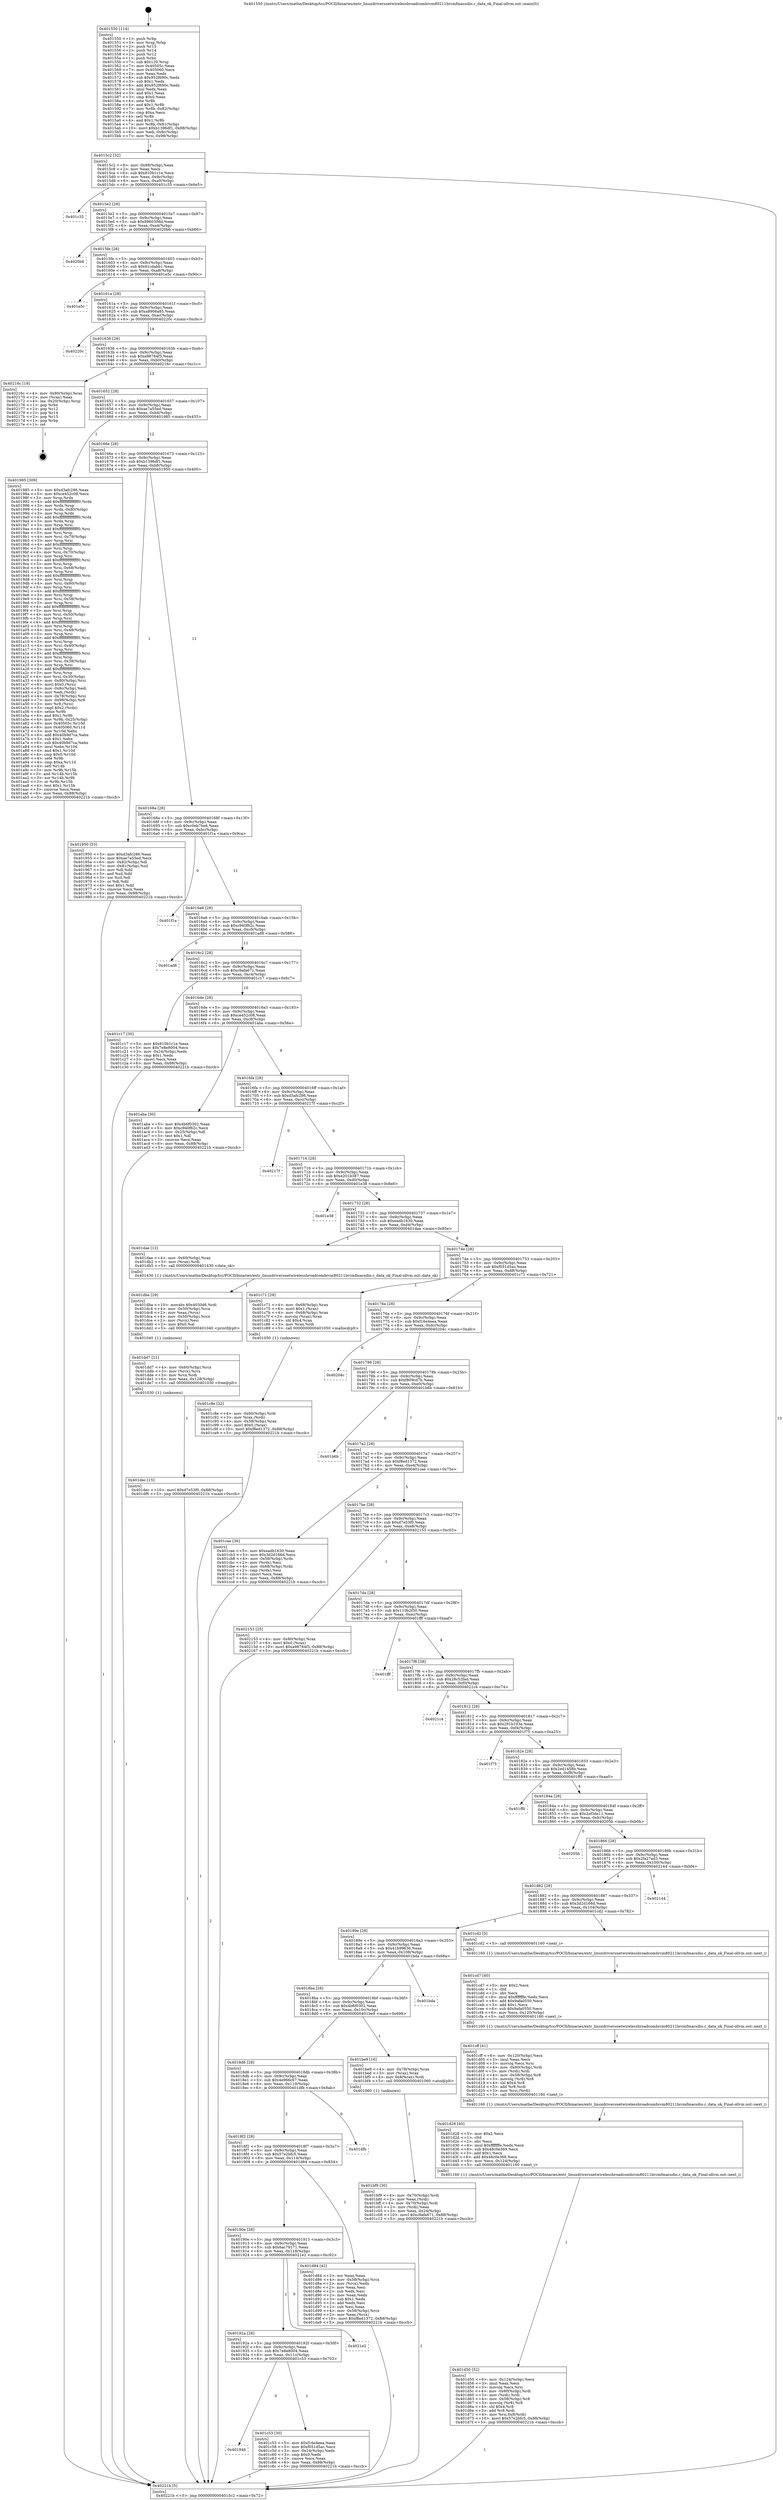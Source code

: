 digraph "0x401550" {
  label = "0x401550 (/mnt/c/Users/mathe/Desktop/tcc/POCII/binaries/extr_linuxdriversnetwirelessbroadcombrcm80211brcmfmacsdio.c_data_ok_Final-ollvm.out::main(0))"
  labelloc = "t"
  node[shape=record]

  Entry [label="",width=0.3,height=0.3,shape=circle,fillcolor=black,style=filled]
  "0x4015c2" [label="{
     0x4015c2 [32]\l
     | [instrs]\l
     &nbsp;&nbsp;0x4015c2 \<+6\>: mov -0x88(%rbp),%eax\l
     &nbsp;&nbsp;0x4015c8 \<+2\>: mov %eax,%ecx\l
     &nbsp;&nbsp;0x4015ca \<+6\>: sub $0x810b1c1e,%ecx\l
     &nbsp;&nbsp;0x4015d0 \<+6\>: mov %eax,-0x9c(%rbp)\l
     &nbsp;&nbsp;0x4015d6 \<+6\>: mov %ecx,-0xa0(%rbp)\l
     &nbsp;&nbsp;0x4015dc \<+6\>: je 0000000000401c35 \<main+0x6e5\>\l
  }"]
  "0x401c35" [label="{
     0x401c35\l
  }", style=dashed]
  "0x4015e2" [label="{
     0x4015e2 [28]\l
     | [instrs]\l
     &nbsp;&nbsp;0x4015e2 \<+5\>: jmp 00000000004015e7 \<main+0x97\>\l
     &nbsp;&nbsp;0x4015e7 \<+6\>: mov -0x9c(%rbp),%eax\l
     &nbsp;&nbsp;0x4015ed \<+5\>: sub $0x896030dd,%eax\l
     &nbsp;&nbsp;0x4015f2 \<+6\>: mov %eax,-0xa4(%rbp)\l
     &nbsp;&nbsp;0x4015f8 \<+6\>: je 00000000004020b6 \<main+0xb66\>\l
  }"]
  Exit [label="",width=0.3,height=0.3,shape=circle,fillcolor=black,style=filled,peripheries=2]
  "0x4020b6" [label="{
     0x4020b6\l
  }", style=dashed]
  "0x4015fe" [label="{
     0x4015fe [28]\l
     | [instrs]\l
     &nbsp;&nbsp;0x4015fe \<+5\>: jmp 0000000000401603 \<main+0xb3\>\l
     &nbsp;&nbsp;0x401603 \<+6\>: mov -0x9c(%rbp),%eax\l
     &nbsp;&nbsp;0x401609 \<+5\>: sub $0x91cdabb1,%eax\l
     &nbsp;&nbsp;0x40160e \<+6\>: mov %eax,-0xa8(%rbp)\l
     &nbsp;&nbsp;0x401614 \<+6\>: je 0000000000401e5c \<main+0x90c\>\l
  }"]
  "0x401dec" [label="{
     0x401dec [15]\l
     | [instrs]\l
     &nbsp;&nbsp;0x401dec \<+10\>: movl $0xd7e53f0,-0x88(%rbp)\l
     &nbsp;&nbsp;0x401df6 \<+5\>: jmp 000000000040221b \<main+0xccb\>\l
  }"]
  "0x401e5c" [label="{
     0x401e5c\l
  }", style=dashed]
  "0x40161a" [label="{
     0x40161a [28]\l
     | [instrs]\l
     &nbsp;&nbsp;0x40161a \<+5\>: jmp 000000000040161f \<main+0xcf\>\l
     &nbsp;&nbsp;0x40161f \<+6\>: mov -0x9c(%rbp),%eax\l
     &nbsp;&nbsp;0x401625 \<+5\>: sub $0xa8906a85,%eax\l
     &nbsp;&nbsp;0x40162a \<+6\>: mov %eax,-0xac(%rbp)\l
     &nbsp;&nbsp;0x401630 \<+6\>: je 000000000040220c \<main+0xcbc\>\l
  }"]
  "0x401dd7" [label="{
     0x401dd7 [21]\l
     | [instrs]\l
     &nbsp;&nbsp;0x401dd7 \<+4\>: mov -0x60(%rbp),%rcx\l
     &nbsp;&nbsp;0x401ddb \<+3\>: mov (%rcx),%rcx\l
     &nbsp;&nbsp;0x401dde \<+3\>: mov %rcx,%rdi\l
     &nbsp;&nbsp;0x401de1 \<+6\>: mov %eax,-0x128(%rbp)\l
     &nbsp;&nbsp;0x401de7 \<+5\>: call 0000000000401030 \<free@plt\>\l
     | [calls]\l
     &nbsp;&nbsp;0x401030 \{1\} (unknown)\l
  }"]
  "0x40220c" [label="{
     0x40220c\l
  }", style=dashed]
  "0x401636" [label="{
     0x401636 [28]\l
     | [instrs]\l
     &nbsp;&nbsp;0x401636 \<+5\>: jmp 000000000040163b \<main+0xeb\>\l
     &nbsp;&nbsp;0x40163b \<+6\>: mov -0x9c(%rbp),%eax\l
     &nbsp;&nbsp;0x401641 \<+5\>: sub $0xa98784f3,%eax\l
     &nbsp;&nbsp;0x401646 \<+6\>: mov %eax,-0xb0(%rbp)\l
     &nbsp;&nbsp;0x40164c \<+6\>: je 000000000040216c \<main+0xc1c\>\l
  }"]
  "0x401dba" [label="{
     0x401dba [29]\l
     | [instrs]\l
     &nbsp;&nbsp;0x401dba \<+10\>: movabs $0x4030d6,%rdi\l
     &nbsp;&nbsp;0x401dc4 \<+4\>: mov -0x50(%rbp),%rcx\l
     &nbsp;&nbsp;0x401dc8 \<+2\>: mov %eax,(%rcx)\l
     &nbsp;&nbsp;0x401dca \<+4\>: mov -0x50(%rbp),%rcx\l
     &nbsp;&nbsp;0x401dce \<+2\>: mov (%rcx),%esi\l
     &nbsp;&nbsp;0x401dd0 \<+2\>: mov $0x0,%al\l
     &nbsp;&nbsp;0x401dd2 \<+5\>: call 0000000000401040 \<printf@plt\>\l
     | [calls]\l
     &nbsp;&nbsp;0x401040 \{1\} (unknown)\l
  }"]
  "0x40216c" [label="{
     0x40216c [19]\l
     | [instrs]\l
     &nbsp;&nbsp;0x40216c \<+4\>: mov -0x80(%rbp),%rax\l
     &nbsp;&nbsp;0x402170 \<+2\>: mov (%rax),%eax\l
     &nbsp;&nbsp;0x402172 \<+4\>: lea -0x20(%rbp),%rsp\l
     &nbsp;&nbsp;0x402176 \<+1\>: pop %rbx\l
     &nbsp;&nbsp;0x402177 \<+2\>: pop %r12\l
     &nbsp;&nbsp;0x402179 \<+2\>: pop %r14\l
     &nbsp;&nbsp;0x40217b \<+2\>: pop %r15\l
     &nbsp;&nbsp;0x40217d \<+1\>: pop %rbp\l
     &nbsp;&nbsp;0x40217e \<+1\>: ret\l
  }"]
  "0x401652" [label="{
     0x401652 [28]\l
     | [instrs]\l
     &nbsp;&nbsp;0x401652 \<+5\>: jmp 0000000000401657 \<main+0x107\>\l
     &nbsp;&nbsp;0x401657 \<+6\>: mov -0x9c(%rbp),%eax\l
     &nbsp;&nbsp;0x40165d \<+5\>: sub $0xae7a55ed,%eax\l
     &nbsp;&nbsp;0x401662 \<+6\>: mov %eax,-0xb4(%rbp)\l
     &nbsp;&nbsp;0x401668 \<+6\>: je 0000000000401985 \<main+0x435\>\l
  }"]
  "0x401d50" [label="{
     0x401d50 [52]\l
     | [instrs]\l
     &nbsp;&nbsp;0x401d50 \<+6\>: mov -0x124(%rbp),%ecx\l
     &nbsp;&nbsp;0x401d56 \<+3\>: imul %eax,%ecx\l
     &nbsp;&nbsp;0x401d59 \<+3\>: movslq %ecx,%rsi\l
     &nbsp;&nbsp;0x401d5c \<+4\>: mov -0x60(%rbp),%rdi\l
     &nbsp;&nbsp;0x401d60 \<+3\>: mov (%rdi),%rdi\l
     &nbsp;&nbsp;0x401d63 \<+4\>: mov -0x58(%rbp),%r8\l
     &nbsp;&nbsp;0x401d67 \<+3\>: movslq (%r8),%r8\l
     &nbsp;&nbsp;0x401d6a \<+4\>: shl $0x4,%r8\l
     &nbsp;&nbsp;0x401d6e \<+3\>: add %r8,%rdi\l
     &nbsp;&nbsp;0x401d71 \<+4\>: mov %rsi,0x8(%rdi)\l
     &nbsp;&nbsp;0x401d75 \<+10\>: movl $0x57e2bfc5,-0x88(%rbp)\l
     &nbsp;&nbsp;0x401d7f \<+5\>: jmp 000000000040221b \<main+0xccb\>\l
  }"]
  "0x401985" [label="{
     0x401985 [309]\l
     | [instrs]\l
     &nbsp;&nbsp;0x401985 \<+5\>: mov $0xd3afc286,%eax\l
     &nbsp;&nbsp;0x40198a \<+5\>: mov $0xce452c08,%ecx\l
     &nbsp;&nbsp;0x40198f \<+3\>: mov %rsp,%rdx\l
     &nbsp;&nbsp;0x401992 \<+4\>: add $0xfffffffffffffff0,%rdx\l
     &nbsp;&nbsp;0x401996 \<+3\>: mov %rdx,%rsp\l
     &nbsp;&nbsp;0x401999 \<+4\>: mov %rdx,-0x80(%rbp)\l
     &nbsp;&nbsp;0x40199d \<+3\>: mov %rsp,%rdx\l
     &nbsp;&nbsp;0x4019a0 \<+4\>: add $0xfffffffffffffff0,%rdx\l
     &nbsp;&nbsp;0x4019a4 \<+3\>: mov %rdx,%rsp\l
     &nbsp;&nbsp;0x4019a7 \<+3\>: mov %rsp,%rsi\l
     &nbsp;&nbsp;0x4019aa \<+4\>: add $0xfffffffffffffff0,%rsi\l
     &nbsp;&nbsp;0x4019ae \<+3\>: mov %rsi,%rsp\l
     &nbsp;&nbsp;0x4019b1 \<+4\>: mov %rsi,-0x78(%rbp)\l
     &nbsp;&nbsp;0x4019b5 \<+3\>: mov %rsp,%rsi\l
     &nbsp;&nbsp;0x4019b8 \<+4\>: add $0xfffffffffffffff0,%rsi\l
     &nbsp;&nbsp;0x4019bc \<+3\>: mov %rsi,%rsp\l
     &nbsp;&nbsp;0x4019bf \<+4\>: mov %rsi,-0x70(%rbp)\l
     &nbsp;&nbsp;0x4019c3 \<+3\>: mov %rsp,%rsi\l
     &nbsp;&nbsp;0x4019c6 \<+4\>: add $0xfffffffffffffff0,%rsi\l
     &nbsp;&nbsp;0x4019ca \<+3\>: mov %rsi,%rsp\l
     &nbsp;&nbsp;0x4019cd \<+4\>: mov %rsi,-0x68(%rbp)\l
     &nbsp;&nbsp;0x4019d1 \<+3\>: mov %rsp,%rsi\l
     &nbsp;&nbsp;0x4019d4 \<+4\>: add $0xfffffffffffffff0,%rsi\l
     &nbsp;&nbsp;0x4019d8 \<+3\>: mov %rsi,%rsp\l
     &nbsp;&nbsp;0x4019db \<+4\>: mov %rsi,-0x60(%rbp)\l
     &nbsp;&nbsp;0x4019df \<+3\>: mov %rsp,%rsi\l
     &nbsp;&nbsp;0x4019e2 \<+4\>: add $0xfffffffffffffff0,%rsi\l
     &nbsp;&nbsp;0x4019e6 \<+3\>: mov %rsi,%rsp\l
     &nbsp;&nbsp;0x4019e9 \<+4\>: mov %rsi,-0x58(%rbp)\l
     &nbsp;&nbsp;0x4019ed \<+3\>: mov %rsp,%rsi\l
     &nbsp;&nbsp;0x4019f0 \<+4\>: add $0xfffffffffffffff0,%rsi\l
     &nbsp;&nbsp;0x4019f4 \<+3\>: mov %rsi,%rsp\l
     &nbsp;&nbsp;0x4019f7 \<+4\>: mov %rsi,-0x50(%rbp)\l
     &nbsp;&nbsp;0x4019fb \<+3\>: mov %rsp,%rsi\l
     &nbsp;&nbsp;0x4019fe \<+4\>: add $0xfffffffffffffff0,%rsi\l
     &nbsp;&nbsp;0x401a02 \<+3\>: mov %rsi,%rsp\l
     &nbsp;&nbsp;0x401a05 \<+4\>: mov %rsi,-0x48(%rbp)\l
     &nbsp;&nbsp;0x401a09 \<+3\>: mov %rsp,%rsi\l
     &nbsp;&nbsp;0x401a0c \<+4\>: add $0xfffffffffffffff0,%rsi\l
     &nbsp;&nbsp;0x401a10 \<+3\>: mov %rsi,%rsp\l
     &nbsp;&nbsp;0x401a13 \<+4\>: mov %rsi,-0x40(%rbp)\l
     &nbsp;&nbsp;0x401a17 \<+3\>: mov %rsp,%rsi\l
     &nbsp;&nbsp;0x401a1a \<+4\>: add $0xfffffffffffffff0,%rsi\l
     &nbsp;&nbsp;0x401a1e \<+3\>: mov %rsi,%rsp\l
     &nbsp;&nbsp;0x401a21 \<+4\>: mov %rsi,-0x38(%rbp)\l
     &nbsp;&nbsp;0x401a25 \<+3\>: mov %rsp,%rsi\l
     &nbsp;&nbsp;0x401a28 \<+4\>: add $0xfffffffffffffff0,%rsi\l
     &nbsp;&nbsp;0x401a2c \<+3\>: mov %rsi,%rsp\l
     &nbsp;&nbsp;0x401a2f \<+4\>: mov %rsi,-0x30(%rbp)\l
     &nbsp;&nbsp;0x401a33 \<+4\>: mov -0x80(%rbp),%rsi\l
     &nbsp;&nbsp;0x401a37 \<+6\>: movl $0x0,(%rsi)\l
     &nbsp;&nbsp;0x401a3d \<+6\>: mov -0x8c(%rbp),%edi\l
     &nbsp;&nbsp;0x401a43 \<+2\>: mov %edi,(%rdx)\l
     &nbsp;&nbsp;0x401a45 \<+4\>: mov -0x78(%rbp),%rsi\l
     &nbsp;&nbsp;0x401a49 \<+7\>: mov -0x98(%rbp),%r8\l
     &nbsp;&nbsp;0x401a50 \<+3\>: mov %r8,(%rsi)\l
     &nbsp;&nbsp;0x401a53 \<+3\>: cmpl $0x2,(%rdx)\l
     &nbsp;&nbsp;0x401a56 \<+4\>: setne %r9b\l
     &nbsp;&nbsp;0x401a5a \<+4\>: and $0x1,%r9b\l
     &nbsp;&nbsp;0x401a5e \<+4\>: mov %r9b,-0x25(%rbp)\l
     &nbsp;&nbsp;0x401a62 \<+8\>: mov 0x40505c,%r10d\l
     &nbsp;&nbsp;0x401a6a \<+8\>: mov 0x405060,%r11d\l
     &nbsp;&nbsp;0x401a72 \<+3\>: mov %r10d,%ebx\l
     &nbsp;&nbsp;0x401a75 \<+6\>: add $0x40b9d7ca,%ebx\l
     &nbsp;&nbsp;0x401a7b \<+3\>: sub $0x1,%ebx\l
     &nbsp;&nbsp;0x401a7e \<+6\>: sub $0x40b9d7ca,%ebx\l
     &nbsp;&nbsp;0x401a84 \<+4\>: imul %ebx,%r10d\l
     &nbsp;&nbsp;0x401a88 \<+4\>: and $0x1,%r10d\l
     &nbsp;&nbsp;0x401a8c \<+4\>: cmp $0x0,%r10d\l
     &nbsp;&nbsp;0x401a90 \<+4\>: sete %r9b\l
     &nbsp;&nbsp;0x401a94 \<+4\>: cmp $0xa,%r11d\l
     &nbsp;&nbsp;0x401a98 \<+4\>: setl %r14b\l
     &nbsp;&nbsp;0x401a9c \<+3\>: mov %r9b,%r15b\l
     &nbsp;&nbsp;0x401a9f \<+3\>: and %r14b,%r15b\l
     &nbsp;&nbsp;0x401aa2 \<+3\>: xor %r14b,%r9b\l
     &nbsp;&nbsp;0x401aa5 \<+3\>: or %r9b,%r15b\l
     &nbsp;&nbsp;0x401aa8 \<+4\>: test $0x1,%r15b\l
     &nbsp;&nbsp;0x401aac \<+3\>: cmovne %ecx,%eax\l
     &nbsp;&nbsp;0x401aaf \<+6\>: mov %eax,-0x88(%rbp)\l
     &nbsp;&nbsp;0x401ab5 \<+5\>: jmp 000000000040221b \<main+0xccb\>\l
  }"]
  "0x40166e" [label="{
     0x40166e [28]\l
     | [instrs]\l
     &nbsp;&nbsp;0x40166e \<+5\>: jmp 0000000000401673 \<main+0x123\>\l
     &nbsp;&nbsp;0x401673 \<+6\>: mov -0x9c(%rbp),%eax\l
     &nbsp;&nbsp;0x401679 \<+5\>: sub $0xb1396df1,%eax\l
     &nbsp;&nbsp;0x40167e \<+6\>: mov %eax,-0xb8(%rbp)\l
     &nbsp;&nbsp;0x401684 \<+6\>: je 0000000000401950 \<main+0x400\>\l
  }"]
  "0x401d28" [label="{
     0x401d28 [40]\l
     | [instrs]\l
     &nbsp;&nbsp;0x401d28 \<+5\>: mov $0x2,%ecx\l
     &nbsp;&nbsp;0x401d2d \<+1\>: cltd\l
     &nbsp;&nbsp;0x401d2e \<+2\>: idiv %ecx\l
     &nbsp;&nbsp;0x401d30 \<+6\>: imul $0xfffffffe,%edx,%ecx\l
     &nbsp;&nbsp;0x401d36 \<+6\>: sub $0x48c0e369,%ecx\l
     &nbsp;&nbsp;0x401d3c \<+3\>: add $0x1,%ecx\l
     &nbsp;&nbsp;0x401d3f \<+6\>: add $0x48c0e369,%ecx\l
     &nbsp;&nbsp;0x401d45 \<+6\>: mov %ecx,-0x124(%rbp)\l
     &nbsp;&nbsp;0x401d4b \<+5\>: call 0000000000401160 \<next_i\>\l
     | [calls]\l
     &nbsp;&nbsp;0x401160 \{1\} (/mnt/c/Users/mathe/Desktop/tcc/POCII/binaries/extr_linuxdriversnetwirelessbroadcombrcm80211brcmfmacsdio.c_data_ok_Final-ollvm.out::next_i)\l
  }"]
  "0x401950" [label="{
     0x401950 [53]\l
     | [instrs]\l
     &nbsp;&nbsp;0x401950 \<+5\>: mov $0xd3afc286,%eax\l
     &nbsp;&nbsp;0x401955 \<+5\>: mov $0xae7a55ed,%ecx\l
     &nbsp;&nbsp;0x40195a \<+6\>: mov -0x82(%rbp),%dl\l
     &nbsp;&nbsp;0x401960 \<+7\>: mov -0x81(%rbp),%sil\l
     &nbsp;&nbsp;0x401967 \<+3\>: mov %dl,%dil\l
     &nbsp;&nbsp;0x40196a \<+3\>: and %sil,%dil\l
     &nbsp;&nbsp;0x40196d \<+3\>: xor %sil,%dl\l
     &nbsp;&nbsp;0x401970 \<+3\>: or %dl,%dil\l
     &nbsp;&nbsp;0x401973 \<+4\>: test $0x1,%dil\l
     &nbsp;&nbsp;0x401977 \<+3\>: cmovne %ecx,%eax\l
     &nbsp;&nbsp;0x40197a \<+6\>: mov %eax,-0x88(%rbp)\l
     &nbsp;&nbsp;0x401980 \<+5\>: jmp 000000000040221b \<main+0xccb\>\l
  }"]
  "0x40168a" [label="{
     0x40168a [28]\l
     | [instrs]\l
     &nbsp;&nbsp;0x40168a \<+5\>: jmp 000000000040168f \<main+0x13f\>\l
     &nbsp;&nbsp;0x40168f \<+6\>: mov -0x9c(%rbp),%eax\l
     &nbsp;&nbsp;0x401695 \<+5\>: sub $0xc0eb7be6,%eax\l
     &nbsp;&nbsp;0x40169a \<+6\>: mov %eax,-0xbc(%rbp)\l
     &nbsp;&nbsp;0x4016a0 \<+6\>: je 0000000000401f1a \<main+0x9ca\>\l
  }"]
  "0x40221b" [label="{
     0x40221b [5]\l
     | [instrs]\l
     &nbsp;&nbsp;0x40221b \<+5\>: jmp 00000000004015c2 \<main+0x72\>\l
  }"]
  "0x401550" [label="{
     0x401550 [114]\l
     | [instrs]\l
     &nbsp;&nbsp;0x401550 \<+1\>: push %rbp\l
     &nbsp;&nbsp;0x401551 \<+3\>: mov %rsp,%rbp\l
     &nbsp;&nbsp;0x401554 \<+2\>: push %r15\l
     &nbsp;&nbsp;0x401556 \<+2\>: push %r14\l
     &nbsp;&nbsp;0x401558 \<+2\>: push %r12\l
     &nbsp;&nbsp;0x40155a \<+1\>: push %rbx\l
     &nbsp;&nbsp;0x40155b \<+7\>: sub $0x120,%rsp\l
     &nbsp;&nbsp;0x401562 \<+7\>: mov 0x40505c,%eax\l
     &nbsp;&nbsp;0x401569 \<+7\>: mov 0x405060,%ecx\l
     &nbsp;&nbsp;0x401570 \<+2\>: mov %eax,%edx\l
     &nbsp;&nbsp;0x401572 \<+6\>: sub $0x952f690c,%edx\l
     &nbsp;&nbsp;0x401578 \<+3\>: sub $0x1,%edx\l
     &nbsp;&nbsp;0x40157b \<+6\>: add $0x952f690c,%edx\l
     &nbsp;&nbsp;0x401581 \<+3\>: imul %edx,%eax\l
     &nbsp;&nbsp;0x401584 \<+3\>: and $0x1,%eax\l
     &nbsp;&nbsp;0x401587 \<+3\>: cmp $0x0,%eax\l
     &nbsp;&nbsp;0x40158a \<+4\>: sete %r8b\l
     &nbsp;&nbsp;0x40158e \<+4\>: and $0x1,%r8b\l
     &nbsp;&nbsp;0x401592 \<+7\>: mov %r8b,-0x82(%rbp)\l
     &nbsp;&nbsp;0x401599 \<+3\>: cmp $0xa,%ecx\l
     &nbsp;&nbsp;0x40159c \<+4\>: setl %r8b\l
     &nbsp;&nbsp;0x4015a0 \<+4\>: and $0x1,%r8b\l
     &nbsp;&nbsp;0x4015a4 \<+7\>: mov %r8b,-0x81(%rbp)\l
     &nbsp;&nbsp;0x4015ab \<+10\>: movl $0xb1396df1,-0x88(%rbp)\l
     &nbsp;&nbsp;0x4015b5 \<+6\>: mov %edi,-0x8c(%rbp)\l
     &nbsp;&nbsp;0x4015bb \<+7\>: mov %rsi,-0x98(%rbp)\l
  }"]
  "0x401cff" [label="{
     0x401cff [41]\l
     | [instrs]\l
     &nbsp;&nbsp;0x401cff \<+6\>: mov -0x120(%rbp),%ecx\l
     &nbsp;&nbsp;0x401d05 \<+3\>: imul %eax,%ecx\l
     &nbsp;&nbsp;0x401d08 \<+3\>: movslq %ecx,%rsi\l
     &nbsp;&nbsp;0x401d0b \<+4\>: mov -0x60(%rbp),%rdi\l
     &nbsp;&nbsp;0x401d0f \<+3\>: mov (%rdi),%rdi\l
     &nbsp;&nbsp;0x401d12 \<+4\>: mov -0x58(%rbp),%r8\l
     &nbsp;&nbsp;0x401d16 \<+3\>: movslq (%r8),%r8\l
     &nbsp;&nbsp;0x401d19 \<+4\>: shl $0x4,%r8\l
     &nbsp;&nbsp;0x401d1d \<+3\>: add %r8,%rdi\l
     &nbsp;&nbsp;0x401d20 \<+3\>: mov %rsi,(%rdi)\l
     &nbsp;&nbsp;0x401d23 \<+5\>: call 0000000000401160 \<next_i\>\l
     | [calls]\l
     &nbsp;&nbsp;0x401160 \{1\} (/mnt/c/Users/mathe/Desktop/tcc/POCII/binaries/extr_linuxdriversnetwirelessbroadcombrcm80211brcmfmacsdio.c_data_ok_Final-ollvm.out::next_i)\l
  }"]
  "0x401cd7" [label="{
     0x401cd7 [40]\l
     | [instrs]\l
     &nbsp;&nbsp;0x401cd7 \<+5\>: mov $0x2,%ecx\l
     &nbsp;&nbsp;0x401cdc \<+1\>: cltd\l
     &nbsp;&nbsp;0x401cdd \<+2\>: idiv %ecx\l
     &nbsp;&nbsp;0x401cdf \<+6\>: imul $0xfffffffe,%edx,%ecx\l
     &nbsp;&nbsp;0x401ce5 \<+6\>: add $0x9afa0550,%ecx\l
     &nbsp;&nbsp;0x401ceb \<+3\>: add $0x1,%ecx\l
     &nbsp;&nbsp;0x401cee \<+6\>: sub $0x9afa0550,%ecx\l
     &nbsp;&nbsp;0x401cf4 \<+6\>: mov %ecx,-0x120(%rbp)\l
     &nbsp;&nbsp;0x401cfa \<+5\>: call 0000000000401160 \<next_i\>\l
     | [calls]\l
     &nbsp;&nbsp;0x401160 \{1\} (/mnt/c/Users/mathe/Desktop/tcc/POCII/binaries/extr_linuxdriversnetwirelessbroadcombrcm80211brcmfmacsdio.c_data_ok_Final-ollvm.out::next_i)\l
  }"]
  "0x401f1a" [label="{
     0x401f1a\l
  }", style=dashed]
  "0x4016a6" [label="{
     0x4016a6 [28]\l
     | [instrs]\l
     &nbsp;&nbsp;0x4016a6 \<+5\>: jmp 00000000004016ab \<main+0x15b\>\l
     &nbsp;&nbsp;0x4016ab \<+6\>: mov -0x9c(%rbp),%eax\l
     &nbsp;&nbsp;0x4016b1 \<+5\>: sub $0xc940f62c,%eax\l
     &nbsp;&nbsp;0x4016b6 \<+6\>: mov %eax,-0xc0(%rbp)\l
     &nbsp;&nbsp;0x4016bc \<+6\>: je 0000000000401ad8 \<main+0x588\>\l
  }"]
  "0x401c8e" [label="{
     0x401c8e [32]\l
     | [instrs]\l
     &nbsp;&nbsp;0x401c8e \<+4\>: mov -0x60(%rbp),%rdi\l
     &nbsp;&nbsp;0x401c92 \<+3\>: mov %rax,(%rdi)\l
     &nbsp;&nbsp;0x401c95 \<+4\>: mov -0x58(%rbp),%rax\l
     &nbsp;&nbsp;0x401c99 \<+6\>: movl $0x0,(%rax)\l
     &nbsp;&nbsp;0x401c9f \<+10\>: movl $0xf8ed1372,-0x88(%rbp)\l
     &nbsp;&nbsp;0x401ca9 \<+5\>: jmp 000000000040221b \<main+0xccb\>\l
  }"]
  "0x401ad8" [label="{
     0x401ad8\l
  }", style=dashed]
  "0x4016c2" [label="{
     0x4016c2 [28]\l
     | [instrs]\l
     &nbsp;&nbsp;0x4016c2 \<+5\>: jmp 00000000004016c7 \<main+0x177\>\l
     &nbsp;&nbsp;0x4016c7 \<+6\>: mov -0x9c(%rbp),%eax\l
     &nbsp;&nbsp;0x4016cd \<+5\>: sub $0xc9afa671,%eax\l
     &nbsp;&nbsp;0x4016d2 \<+6\>: mov %eax,-0xc4(%rbp)\l
     &nbsp;&nbsp;0x4016d8 \<+6\>: je 0000000000401c17 \<main+0x6c7\>\l
  }"]
  "0x401946" [label="{
     0x401946\l
  }", style=dashed]
  "0x401c17" [label="{
     0x401c17 [30]\l
     | [instrs]\l
     &nbsp;&nbsp;0x401c17 \<+5\>: mov $0x810b1c1e,%eax\l
     &nbsp;&nbsp;0x401c1c \<+5\>: mov $0x7e8e8004,%ecx\l
     &nbsp;&nbsp;0x401c21 \<+3\>: mov -0x24(%rbp),%edx\l
     &nbsp;&nbsp;0x401c24 \<+3\>: cmp $0x1,%edx\l
     &nbsp;&nbsp;0x401c27 \<+3\>: cmovl %ecx,%eax\l
     &nbsp;&nbsp;0x401c2a \<+6\>: mov %eax,-0x88(%rbp)\l
     &nbsp;&nbsp;0x401c30 \<+5\>: jmp 000000000040221b \<main+0xccb\>\l
  }"]
  "0x4016de" [label="{
     0x4016de [28]\l
     | [instrs]\l
     &nbsp;&nbsp;0x4016de \<+5\>: jmp 00000000004016e3 \<main+0x193\>\l
     &nbsp;&nbsp;0x4016e3 \<+6\>: mov -0x9c(%rbp),%eax\l
     &nbsp;&nbsp;0x4016e9 \<+5\>: sub $0xce452c08,%eax\l
     &nbsp;&nbsp;0x4016ee \<+6\>: mov %eax,-0xc8(%rbp)\l
     &nbsp;&nbsp;0x4016f4 \<+6\>: je 0000000000401aba \<main+0x56a\>\l
  }"]
  "0x401c53" [label="{
     0x401c53 [30]\l
     | [instrs]\l
     &nbsp;&nbsp;0x401c53 \<+5\>: mov $0xf16e4eea,%eax\l
     &nbsp;&nbsp;0x401c58 \<+5\>: mov $0xf051d5ac,%ecx\l
     &nbsp;&nbsp;0x401c5d \<+3\>: mov -0x24(%rbp),%edx\l
     &nbsp;&nbsp;0x401c60 \<+3\>: cmp $0x0,%edx\l
     &nbsp;&nbsp;0x401c63 \<+3\>: cmove %ecx,%eax\l
     &nbsp;&nbsp;0x401c66 \<+6\>: mov %eax,-0x88(%rbp)\l
     &nbsp;&nbsp;0x401c6c \<+5\>: jmp 000000000040221b \<main+0xccb\>\l
  }"]
  "0x401aba" [label="{
     0x401aba [30]\l
     | [instrs]\l
     &nbsp;&nbsp;0x401aba \<+5\>: mov $0x4b6f0302,%eax\l
     &nbsp;&nbsp;0x401abf \<+5\>: mov $0xc940f62c,%ecx\l
     &nbsp;&nbsp;0x401ac4 \<+3\>: mov -0x25(%rbp),%dl\l
     &nbsp;&nbsp;0x401ac7 \<+3\>: test $0x1,%dl\l
     &nbsp;&nbsp;0x401aca \<+3\>: cmovne %ecx,%eax\l
     &nbsp;&nbsp;0x401acd \<+6\>: mov %eax,-0x88(%rbp)\l
     &nbsp;&nbsp;0x401ad3 \<+5\>: jmp 000000000040221b \<main+0xccb\>\l
  }"]
  "0x4016fa" [label="{
     0x4016fa [28]\l
     | [instrs]\l
     &nbsp;&nbsp;0x4016fa \<+5\>: jmp 00000000004016ff \<main+0x1af\>\l
     &nbsp;&nbsp;0x4016ff \<+6\>: mov -0x9c(%rbp),%eax\l
     &nbsp;&nbsp;0x401705 \<+5\>: sub $0xd3afc286,%eax\l
     &nbsp;&nbsp;0x40170a \<+6\>: mov %eax,-0xcc(%rbp)\l
     &nbsp;&nbsp;0x401710 \<+6\>: je 000000000040217f \<main+0xc2f\>\l
  }"]
  "0x40192a" [label="{
     0x40192a [28]\l
     | [instrs]\l
     &nbsp;&nbsp;0x40192a \<+5\>: jmp 000000000040192f \<main+0x3df\>\l
     &nbsp;&nbsp;0x40192f \<+6\>: mov -0x9c(%rbp),%eax\l
     &nbsp;&nbsp;0x401935 \<+5\>: sub $0x7e8e8004,%eax\l
     &nbsp;&nbsp;0x40193a \<+6\>: mov %eax,-0x11c(%rbp)\l
     &nbsp;&nbsp;0x401940 \<+6\>: je 0000000000401c53 \<main+0x703\>\l
  }"]
  "0x40217f" [label="{
     0x40217f\l
  }", style=dashed]
  "0x401716" [label="{
     0x401716 [28]\l
     | [instrs]\l
     &nbsp;&nbsp;0x401716 \<+5\>: jmp 000000000040171b \<main+0x1cb\>\l
     &nbsp;&nbsp;0x40171b \<+6\>: mov -0x9c(%rbp),%eax\l
     &nbsp;&nbsp;0x401721 \<+5\>: sub $0xe201b387,%eax\l
     &nbsp;&nbsp;0x401726 \<+6\>: mov %eax,-0xd0(%rbp)\l
     &nbsp;&nbsp;0x40172c \<+6\>: je 0000000000401e38 \<main+0x8e8\>\l
  }"]
  "0x4021e2" [label="{
     0x4021e2\l
  }", style=dashed]
  "0x401e38" [label="{
     0x401e38\l
  }", style=dashed]
  "0x401732" [label="{
     0x401732 [28]\l
     | [instrs]\l
     &nbsp;&nbsp;0x401732 \<+5\>: jmp 0000000000401737 \<main+0x1e7\>\l
     &nbsp;&nbsp;0x401737 \<+6\>: mov -0x9c(%rbp),%eax\l
     &nbsp;&nbsp;0x40173d \<+5\>: sub $0xeadb1630,%eax\l
     &nbsp;&nbsp;0x401742 \<+6\>: mov %eax,-0xd4(%rbp)\l
     &nbsp;&nbsp;0x401748 \<+6\>: je 0000000000401dae \<main+0x85e\>\l
  }"]
  "0x40190e" [label="{
     0x40190e [28]\l
     | [instrs]\l
     &nbsp;&nbsp;0x40190e \<+5\>: jmp 0000000000401913 \<main+0x3c3\>\l
     &nbsp;&nbsp;0x401913 \<+6\>: mov -0x9c(%rbp),%eax\l
     &nbsp;&nbsp;0x401919 \<+5\>: sub $0x6ac79171,%eax\l
     &nbsp;&nbsp;0x40191e \<+6\>: mov %eax,-0x118(%rbp)\l
     &nbsp;&nbsp;0x401924 \<+6\>: je 00000000004021e2 \<main+0xc92\>\l
  }"]
  "0x401dae" [label="{
     0x401dae [12]\l
     | [instrs]\l
     &nbsp;&nbsp;0x401dae \<+4\>: mov -0x60(%rbp),%rax\l
     &nbsp;&nbsp;0x401db2 \<+3\>: mov (%rax),%rdi\l
     &nbsp;&nbsp;0x401db5 \<+5\>: call 0000000000401430 \<data_ok\>\l
     | [calls]\l
     &nbsp;&nbsp;0x401430 \{1\} (/mnt/c/Users/mathe/Desktop/tcc/POCII/binaries/extr_linuxdriversnetwirelessbroadcombrcm80211brcmfmacsdio.c_data_ok_Final-ollvm.out::data_ok)\l
  }"]
  "0x40174e" [label="{
     0x40174e [28]\l
     | [instrs]\l
     &nbsp;&nbsp;0x40174e \<+5\>: jmp 0000000000401753 \<main+0x203\>\l
     &nbsp;&nbsp;0x401753 \<+6\>: mov -0x9c(%rbp),%eax\l
     &nbsp;&nbsp;0x401759 \<+5\>: sub $0xf051d5ac,%eax\l
     &nbsp;&nbsp;0x40175e \<+6\>: mov %eax,-0xd8(%rbp)\l
     &nbsp;&nbsp;0x401764 \<+6\>: je 0000000000401c71 \<main+0x721\>\l
  }"]
  "0x401d84" [label="{
     0x401d84 [42]\l
     | [instrs]\l
     &nbsp;&nbsp;0x401d84 \<+2\>: xor %eax,%eax\l
     &nbsp;&nbsp;0x401d86 \<+4\>: mov -0x58(%rbp),%rcx\l
     &nbsp;&nbsp;0x401d8a \<+2\>: mov (%rcx),%edx\l
     &nbsp;&nbsp;0x401d8c \<+2\>: mov %eax,%esi\l
     &nbsp;&nbsp;0x401d8e \<+2\>: sub %edx,%esi\l
     &nbsp;&nbsp;0x401d90 \<+2\>: mov %eax,%edx\l
     &nbsp;&nbsp;0x401d92 \<+3\>: sub $0x1,%edx\l
     &nbsp;&nbsp;0x401d95 \<+2\>: add %edx,%esi\l
     &nbsp;&nbsp;0x401d97 \<+2\>: sub %esi,%eax\l
     &nbsp;&nbsp;0x401d99 \<+4\>: mov -0x58(%rbp),%rcx\l
     &nbsp;&nbsp;0x401d9d \<+2\>: mov %eax,(%rcx)\l
     &nbsp;&nbsp;0x401d9f \<+10\>: movl $0xf8ed1372,-0x88(%rbp)\l
     &nbsp;&nbsp;0x401da9 \<+5\>: jmp 000000000040221b \<main+0xccb\>\l
  }"]
  "0x401c71" [label="{
     0x401c71 [29]\l
     | [instrs]\l
     &nbsp;&nbsp;0x401c71 \<+4\>: mov -0x68(%rbp),%rax\l
     &nbsp;&nbsp;0x401c75 \<+6\>: movl $0x1,(%rax)\l
     &nbsp;&nbsp;0x401c7b \<+4\>: mov -0x68(%rbp),%rax\l
     &nbsp;&nbsp;0x401c7f \<+3\>: movslq (%rax),%rax\l
     &nbsp;&nbsp;0x401c82 \<+4\>: shl $0x4,%rax\l
     &nbsp;&nbsp;0x401c86 \<+3\>: mov %rax,%rdi\l
     &nbsp;&nbsp;0x401c89 \<+5\>: call 0000000000401050 \<malloc@plt\>\l
     | [calls]\l
     &nbsp;&nbsp;0x401050 \{1\} (unknown)\l
  }"]
  "0x40176a" [label="{
     0x40176a [28]\l
     | [instrs]\l
     &nbsp;&nbsp;0x40176a \<+5\>: jmp 000000000040176f \<main+0x21f\>\l
     &nbsp;&nbsp;0x40176f \<+6\>: mov -0x9c(%rbp),%eax\l
     &nbsp;&nbsp;0x401775 \<+5\>: sub $0xf16e4eea,%eax\l
     &nbsp;&nbsp;0x40177a \<+6\>: mov %eax,-0xdc(%rbp)\l
     &nbsp;&nbsp;0x401780 \<+6\>: je 000000000040204c \<main+0xafc\>\l
  }"]
  "0x4018f2" [label="{
     0x4018f2 [28]\l
     | [instrs]\l
     &nbsp;&nbsp;0x4018f2 \<+5\>: jmp 00000000004018f7 \<main+0x3a7\>\l
     &nbsp;&nbsp;0x4018f7 \<+6\>: mov -0x9c(%rbp),%eax\l
     &nbsp;&nbsp;0x4018fd \<+5\>: sub $0x57e2bfc5,%eax\l
     &nbsp;&nbsp;0x401902 \<+6\>: mov %eax,-0x114(%rbp)\l
     &nbsp;&nbsp;0x401908 \<+6\>: je 0000000000401d84 \<main+0x834\>\l
  }"]
  "0x40204c" [label="{
     0x40204c\l
  }", style=dashed]
  "0x401786" [label="{
     0x401786 [28]\l
     | [instrs]\l
     &nbsp;&nbsp;0x401786 \<+5\>: jmp 000000000040178b \<main+0x23b\>\l
     &nbsp;&nbsp;0x40178b \<+6\>: mov -0x9c(%rbp),%eax\l
     &nbsp;&nbsp;0x401791 \<+5\>: sub $0xf809cd7b,%eax\l
     &nbsp;&nbsp;0x401796 \<+6\>: mov %eax,-0xe0(%rbp)\l
     &nbsp;&nbsp;0x40179c \<+6\>: je 0000000000401b6b \<main+0x61b\>\l
  }"]
  "0x401dfb" [label="{
     0x401dfb\l
  }", style=dashed]
  "0x401b6b" [label="{
     0x401b6b\l
  }", style=dashed]
  "0x4017a2" [label="{
     0x4017a2 [28]\l
     | [instrs]\l
     &nbsp;&nbsp;0x4017a2 \<+5\>: jmp 00000000004017a7 \<main+0x257\>\l
     &nbsp;&nbsp;0x4017a7 \<+6\>: mov -0x9c(%rbp),%eax\l
     &nbsp;&nbsp;0x4017ad \<+5\>: sub $0xf8ed1372,%eax\l
     &nbsp;&nbsp;0x4017b2 \<+6\>: mov %eax,-0xe4(%rbp)\l
     &nbsp;&nbsp;0x4017b8 \<+6\>: je 0000000000401cae \<main+0x75e\>\l
  }"]
  "0x401bf9" [label="{
     0x401bf9 [30]\l
     | [instrs]\l
     &nbsp;&nbsp;0x401bf9 \<+4\>: mov -0x70(%rbp),%rdi\l
     &nbsp;&nbsp;0x401bfd \<+2\>: mov %eax,(%rdi)\l
     &nbsp;&nbsp;0x401bff \<+4\>: mov -0x70(%rbp),%rdi\l
     &nbsp;&nbsp;0x401c03 \<+2\>: mov (%rdi),%eax\l
     &nbsp;&nbsp;0x401c05 \<+3\>: mov %eax,-0x24(%rbp)\l
     &nbsp;&nbsp;0x401c08 \<+10\>: movl $0xc9afa671,-0x88(%rbp)\l
     &nbsp;&nbsp;0x401c12 \<+5\>: jmp 000000000040221b \<main+0xccb\>\l
  }"]
  "0x401cae" [label="{
     0x401cae [36]\l
     | [instrs]\l
     &nbsp;&nbsp;0x401cae \<+5\>: mov $0xeadb1630,%eax\l
     &nbsp;&nbsp;0x401cb3 \<+5\>: mov $0x3d2d166d,%ecx\l
     &nbsp;&nbsp;0x401cb8 \<+4\>: mov -0x58(%rbp),%rdx\l
     &nbsp;&nbsp;0x401cbc \<+2\>: mov (%rdx),%esi\l
     &nbsp;&nbsp;0x401cbe \<+4\>: mov -0x68(%rbp),%rdx\l
     &nbsp;&nbsp;0x401cc2 \<+2\>: cmp (%rdx),%esi\l
     &nbsp;&nbsp;0x401cc4 \<+3\>: cmovl %ecx,%eax\l
     &nbsp;&nbsp;0x401cc7 \<+6\>: mov %eax,-0x88(%rbp)\l
     &nbsp;&nbsp;0x401ccd \<+5\>: jmp 000000000040221b \<main+0xccb\>\l
  }"]
  "0x4017be" [label="{
     0x4017be [28]\l
     | [instrs]\l
     &nbsp;&nbsp;0x4017be \<+5\>: jmp 00000000004017c3 \<main+0x273\>\l
     &nbsp;&nbsp;0x4017c3 \<+6\>: mov -0x9c(%rbp),%eax\l
     &nbsp;&nbsp;0x4017c9 \<+5\>: sub $0xd7e53f0,%eax\l
     &nbsp;&nbsp;0x4017ce \<+6\>: mov %eax,-0xe8(%rbp)\l
     &nbsp;&nbsp;0x4017d4 \<+6\>: je 0000000000402153 \<main+0xc03\>\l
  }"]
  "0x4018d6" [label="{
     0x4018d6 [28]\l
     | [instrs]\l
     &nbsp;&nbsp;0x4018d6 \<+5\>: jmp 00000000004018db \<main+0x38b\>\l
     &nbsp;&nbsp;0x4018db \<+6\>: mov -0x9c(%rbp),%eax\l
     &nbsp;&nbsp;0x4018e1 \<+5\>: sub $0x4e966c67,%eax\l
     &nbsp;&nbsp;0x4018e6 \<+6\>: mov %eax,-0x110(%rbp)\l
     &nbsp;&nbsp;0x4018ec \<+6\>: je 0000000000401dfb \<main+0x8ab\>\l
  }"]
  "0x402153" [label="{
     0x402153 [25]\l
     | [instrs]\l
     &nbsp;&nbsp;0x402153 \<+4\>: mov -0x80(%rbp),%rax\l
     &nbsp;&nbsp;0x402157 \<+6\>: movl $0x0,(%rax)\l
     &nbsp;&nbsp;0x40215d \<+10\>: movl $0xa98784f3,-0x88(%rbp)\l
     &nbsp;&nbsp;0x402167 \<+5\>: jmp 000000000040221b \<main+0xccb\>\l
  }"]
  "0x4017da" [label="{
     0x4017da [28]\l
     | [instrs]\l
     &nbsp;&nbsp;0x4017da \<+5\>: jmp 00000000004017df \<main+0x28f\>\l
     &nbsp;&nbsp;0x4017df \<+6\>: mov -0x9c(%rbp),%eax\l
     &nbsp;&nbsp;0x4017e5 \<+5\>: sub $0x110b2f30,%eax\l
     &nbsp;&nbsp;0x4017ea \<+6\>: mov %eax,-0xec(%rbp)\l
     &nbsp;&nbsp;0x4017f0 \<+6\>: je 0000000000401fff \<main+0xaaf\>\l
  }"]
  "0x401be9" [label="{
     0x401be9 [16]\l
     | [instrs]\l
     &nbsp;&nbsp;0x401be9 \<+4\>: mov -0x78(%rbp),%rax\l
     &nbsp;&nbsp;0x401bed \<+3\>: mov (%rax),%rax\l
     &nbsp;&nbsp;0x401bf0 \<+4\>: mov 0x8(%rax),%rdi\l
     &nbsp;&nbsp;0x401bf4 \<+5\>: call 0000000000401060 \<atoi@plt\>\l
     | [calls]\l
     &nbsp;&nbsp;0x401060 \{1\} (unknown)\l
  }"]
  "0x401fff" [label="{
     0x401fff\l
  }", style=dashed]
  "0x4017f6" [label="{
     0x4017f6 [28]\l
     | [instrs]\l
     &nbsp;&nbsp;0x4017f6 \<+5\>: jmp 00000000004017fb \<main+0x2ab\>\l
     &nbsp;&nbsp;0x4017fb \<+6\>: mov -0x9c(%rbp),%eax\l
     &nbsp;&nbsp;0x401801 \<+5\>: sub $0x28c52fad,%eax\l
     &nbsp;&nbsp;0x401806 \<+6\>: mov %eax,-0xf0(%rbp)\l
     &nbsp;&nbsp;0x40180c \<+6\>: je 00000000004021c4 \<main+0xc74\>\l
  }"]
  "0x4018ba" [label="{
     0x4018ba [28]\l
     | [instrs]\l
     &nbsp;&nbsp;0x4018ba \<+5\>: jmp 00000000004018bf \<main+0x36f\>\l
     &nbsp;&nbsp;0x4018bf \<+6\>: mov -0x9c(%rbp),%eax\l
     &nbsp;&nbsp;0x4018c5 \<+5\>: sub $0x4b6f0302,%eax\l
     &nbsp;&nbsp;0x4018ca \<+6\>: mov %eax,-0x10c(%rbp)\l
     &nbsp;&nbsp;0x4018d0 \<+6\>: je 0000000000401be9 \<main+0x699\>\l
  }"]
  "0x4021c4" [label="{
     0x4021c4\l
  }", style=dashed]
  "0x401812" [label="{
     0x401812 [28]\l
     | [instrs]\l
     &nbsp;&nbsp;0x401812 \<+5\>: jmp 0000000000401817 \<main+0x2c7\>\l
     &nbsp;&nbsp;0x401817 \<+6\>: mov -0x9c(%rbp),%eax\l
     &nbsp;&nbsp;0x40181d \<+5\>: sub $0x291b103e,%eax\l
     &nbsp;&nbsp;0x401822 \<+6\>: mov %eax,-0xf4(%rbp)\l
     &nbsp;&nbsp;0x401828 \<+6\>: je 0000000000401f75 \<main+0xa25\>\l
  }"]
  "0x401bda" [label="{
     0x401bda\l
  }", style=dashed]
  "0x401f75" [label="{
     0x401f75\l
  }", style=dashed]
  "0x40182e" [label="{
     0x40182e [28]\l
     | [instrs]\l
     &nbsp;&nbsp;0x40182e \<+5\>: jmp 0000000000401833 \<main+0x2e3\>\l
     &nbsp;&nbsp;0x401833 \<+6\>: mov -0x9c(%rbp),%eax\l
     &nbsp;&nbsp;0x401839 \<+5\>: sub $0x2ed1458b,%eax\l
     &nbsp;&nbsp;0x40183e \<+6\>: mov %eax,-0xf8(%rbp)\l
     &nbsp;&nbsp;0x401844 \<+6\>: je 0000000000401ff0 \<main+0xaa0\>\l
  }"]
  "0x40189e" [label="{
     0x40189e [28]\l
     | [instrs]\l
     &nbsp;&nbsp;0x40189e \<+5\>: jmp 00000000004018a3 \<main+0x353\>\l
     &nbsp;&nbsp;0x4018a3 \<+6\>: mov -0x9c(%rbp),%eax\l
     &nbsp;&nbsp;0x4018a9 \<+5\>: sub $0x41b99636,%eax\l
     &nbsp;&nbsp;0x4018ae \<+6\>: mov %eax,-0x108(%rbp)\l
     &nbsp;&nbsp;0x4018b4 \<+6\>: je 0000000000401bda \<main+0x68a\>\l
  }"]
  "0x401ff0" [label="{
     0x401ff0\l
  }", style=dashed]
  "0x40184a" [label="{
     0x40184a [28]\l
     | [instrs]\l
     &nbsp;&nbsp;0x40184a \<+5\>: jmp 000000000040184f \<main+0x2ff\>\l
     &nbsp;&nbsp;0x40184f \<+6\>: mov -0x9c(%rbp),%eax\l
     &nbsp;&nbsp;0x401855 \<+5\>: sub $0x2ef3de11,%eax\l
     &nbsp;&nbsp;0x40185a \<+6\>: mov %eax,-0xfc(%rbp)\l
     &nbsp;&nbsp;0x401860 \<+6\>: je 000000000040205b \<main+0xb0b\>\l
  }"]
  "0x401cd2" [label="{
     0x401cd2 [5]\l
     | [instrs]\l
     &nbsp;&nbsp;0x401cd2 \<+5\>: call 0000000000401160 \<next_i\>\l
     | [calls]\l
     &nbsp;&nbsp;0x401160 \{1\} (/mnt/c/Users/mathe/Desktop/tcc/POCII/binaries/extr_linuxdriversnetwirelessbroadcombrcm80211brcmfmacsdio.c_data_ok_Final-ollvm.out::next_i)\l
  }"]
  "0x40205b" [label="{
     0x40205b\l
  }", style=dashed]
  "0x401866" [label="{
     0x401866 [28]\l
     | [instrs]\l
     &nbsp;&nbsp;0x401866 \<+5\>: jmp 000000000040186b \<main+0x31b\>\l
     &nbsp;&nbsp;0x40186b \<+6\>: mov -0x9c(%rbp),%eax\l
     &nbsp;&nbsp;0x401871 \<+5\>: sub $0x2fa27ad3,%eax\l
     &nbsp;&nbsp;0x401876 \<+6\>: mov %eax,-0x100(%rbp)\l
     &nbsp;&nbsp;0x40187c \<+6\>: je 0000000000402144 \<main+0xbf4\>\l
  }"]
  "0x401882" [label="{
     0x401882 [28]\l
     | [instrs]\l
     &nbsp;&nbsp;0x401882 \<+5\>: jmp 0000000000401887 \<main+0x337\>\l
     &nbsp;&nbsp;0x401887 \<+6\>: mov -0x9c(%rbp),%eax\l
     &nbsp;&nbsp;0x40188d \<+5\>: sub $0x3d2d166d,%eax\l
     &nbsp;&nbsp;0x401892 \<+6\>: mov %eax,-0x104(%rbp)\l
     &nbsp;&nbsp;0x401898 \<+6\>: je 0000000000401cd2 \<main+0x782\>\l
  }"]
  "0x402144" [label="{
     0x402144\l
  }", style=dashed]
  Entry -> "0x401550" [label=" 1"]
  "0x4015c2" -> "0x401c35" [label=" 0"]
  "0x4015c2" -> "0x4015e2" [label=" 14"]
  "0x40216c" -> Exit [label=" 1"]
  "0x4015e2" -> "0x4020b6" [label=" 0"]
  "0x4015e2" -> "0x4015fe" [label=" 14"]
  "0x402153" -> "0x40221b" [label=" 1"]
  "0x4015fe" -> "0x401e5c" [label=" 0"]
  "0x4015fe" -> "0x40161a" [label=" 14"]
  "0x401dec" -> "0x40221b" [label=" 1"]
  "0x40161a" -> "0x40220c" [label=" 0"]
  "0x40161a" -> "0x401636" [label=" 14"]
  "0x401dd7" -> "0x401dec" [label=" 1"]
  "0x401636" -> "0x40216c" [label=" 1"]
  "0x401636" -> "0x401652" [label=" 13"]
  "0x401dba" -> "0x401dd7" [label=" 1"]
  "0x401652" -> "0x401985" [label=" 1"]
  "0x401652" -> "0x40166e" [label=" 12"]
  "0x401dae" -> "0x401dba" [label=" 1"]
  "0x40166e" -> "0x401950" [label=" 1"]
  "0x40166e" -> "0x40168a" [label=" 11"]
  "0x401950" -> "0x40221b" [label=" 1"]
  "0x401550" -> "0x4015c2" [label=" 1"]
  "0x40221b" -> "0x4015c2" [label=" 13"]
  "0x401d84" -> "0x40221b" [label=" 1"]
  "0x401985" -> "0x40221b" [label=" 1"]
  "0x401d50" -> "0x40221b" [label=" 1"]
  "0x40168a" -> "0x401f1a" [label=" 0"]
  "0x40168a" -> "0x4016a6" [label=" 11"]
  "0x401d28" -> "0x401d50" [label=" 1"]
  "0x4016a6" -> "0x401ad8" [label=" 0"]
  "0x4016a6" -> "0x4016c2" [label=" 11"]
  "0x401cff" -> "0x401d28" [label=" 1"]
  "0x4016c2" -> "0x401c17" [label=" 1"]
  "0x4016c2" -> "0x4016de" [label=" 10"]
  "0x401cd7" -> "0x401cff" [label=" 1"]
  "0x4016de" -> "0x401aba" [label=" 1"]
  "0x4016de" -> "0x4016fa" [label=" 9"]
  "0x401aba" -> "0x40221b" [label=" 1"]
  "0x401cd2" -> "0x401cd7" [label=" 1"]
  "0x4016fa" -> "0x40217f" [label=" 0"]
  "0x4016fa" -> "0x401716" [label=" 9"]
  "0x401c8e" -> "0x40221b" [label=" 1"]
  "0x401716" -> "0x401e38" [label=" 0"]
  "0x401716" -> "0x401732" [label=" 9"]
  "0x401c71" -> "0x401c8e" [label=" 1"]
  "0x401732" -> "0x401dae" [label=" 1"]
  "0x401732" -> "0x40174e" [label=" 8"]
  "0x40192a" -> "0x401946" [label=" 0"]
  "0x40174e" -> "0x401c71" [label=" 1"]
  "0x40174e" -> "0x40176a" [label=" 7"]
  "0x40192a" -> "0x401c53" [label=" 1"]
  "0x40176a" -> "0x40204c" [label=" 0"]
  "0x40176a" -> "0x401786" [label=" 7"]
  "0x40190e" -> "0x40192a" [label=" 1"]
  "0x401786" -> "0x401b6b" [label=" 0"]
  "0x401786" -> "0x4017a2" [label=" 7"]
  "0x40190e" -> "0x4021e2" [label=" 0"]
  "0x4017a2" -> "0x401cae" [label=" 2"]
  "0x4017a2" -> "0x4017be" [label=" 5"]
  "0x4018f2" -> "0x40190e" [label=" 1"]
  "0x4017be" -> "0x402153" [label=" 1"]
  "0x4017be" -> "0x4017da" [label=" 4"]
  "0x4018f2" -> "0x401d84" [label=" 1"]
  "0x4017da" -> "0x401fff" [label=" 0"]
  "0x4017da" -> "0x4017f6" [label=" 4"]
  "0x401cae" -> "0x40221b" [label=" 2"]
  "0x4017f6" -> "0x4021c4" [label=" 0"]
  "0x4017f6" -> "0x401812" [label=" 4"]
  "0x4018d6" -> "0x401dfb" [label=" 0"]
  "0x401812" -> "0x401f75" [label=" 0"]
  "0x401812" -> "0x40182e" [label=" 4"]
  "0x401c53" -> "0x40221b" [label=" 1"]
  "0x40182e" -> "0x401ff0" [label=" 0"]
  "0x40182e" -> "0x40184a" [label=" 4"]
  "0x401bf9" -> "0x40221b" [label=" 1"]
  "0x40184a" -> "0x40205b" [label=" 0"]
  "0x40184a" -> "0x401866" [label=" 4"]
  "0x401be9" -> "0x401bf9" [label=" 1"]
  "0x401866" -> "0x402144" [label=" 0"]
  "0x401866" -> "0x401882" [label=" 4"]
  "0x4018ba" -> "0x4018d6" [label=" 2"]
  "0x401882" -> "0x401cd2" [label=" 1"]
  "0x401882" -> "0x40189e" [label=" 3"]
  "0x401c17" -> "0x40221b" [label=" 1"]
  "0x40189e" -> "0x401bda" [label=" 0"]
  "0x40189e" -> "0x4018ba" [label=" 3"]
  "0x4018d6" -> "0x4018f2" [label=" 2"]
  "0x4018ba" -> "0x401be9" [label=" 1"]
}
